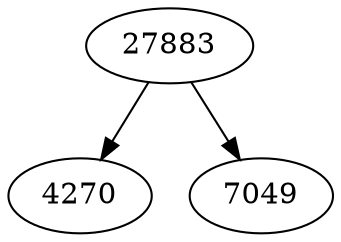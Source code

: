 digraph {
  // Node definitions.
  4270;
  7049;
  27883;

  // Edge definitions.
  27883 -> 4270;
  27883 -> 7049;
}